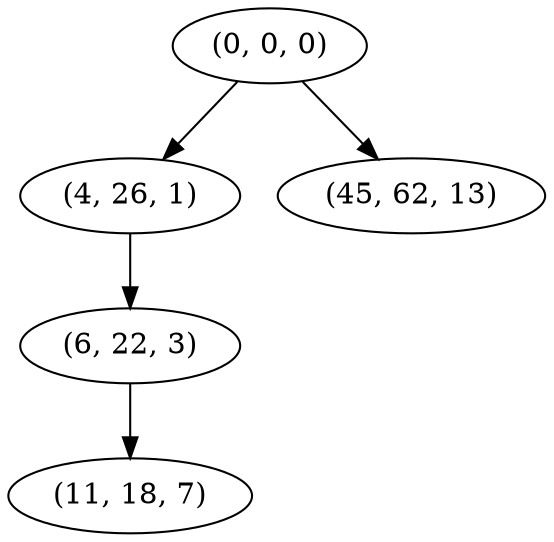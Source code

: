 digraph tree {
    "(0, 0, 0)";
    "(4, 26, 1)";
    "(6, 22, 3)";
    "(11, 18, 7)";
    "(45, 62, 13)";
    "(0, 0, 0)" -> "(4, 26, 1)";
    "(0, 0, 0)" -> "(45, 62, 13)";
    "(4, 26, 1)" -> "(6, 22, 3)";
    "(6, 22, 3)" -> "(11, 18, 7)";
}
